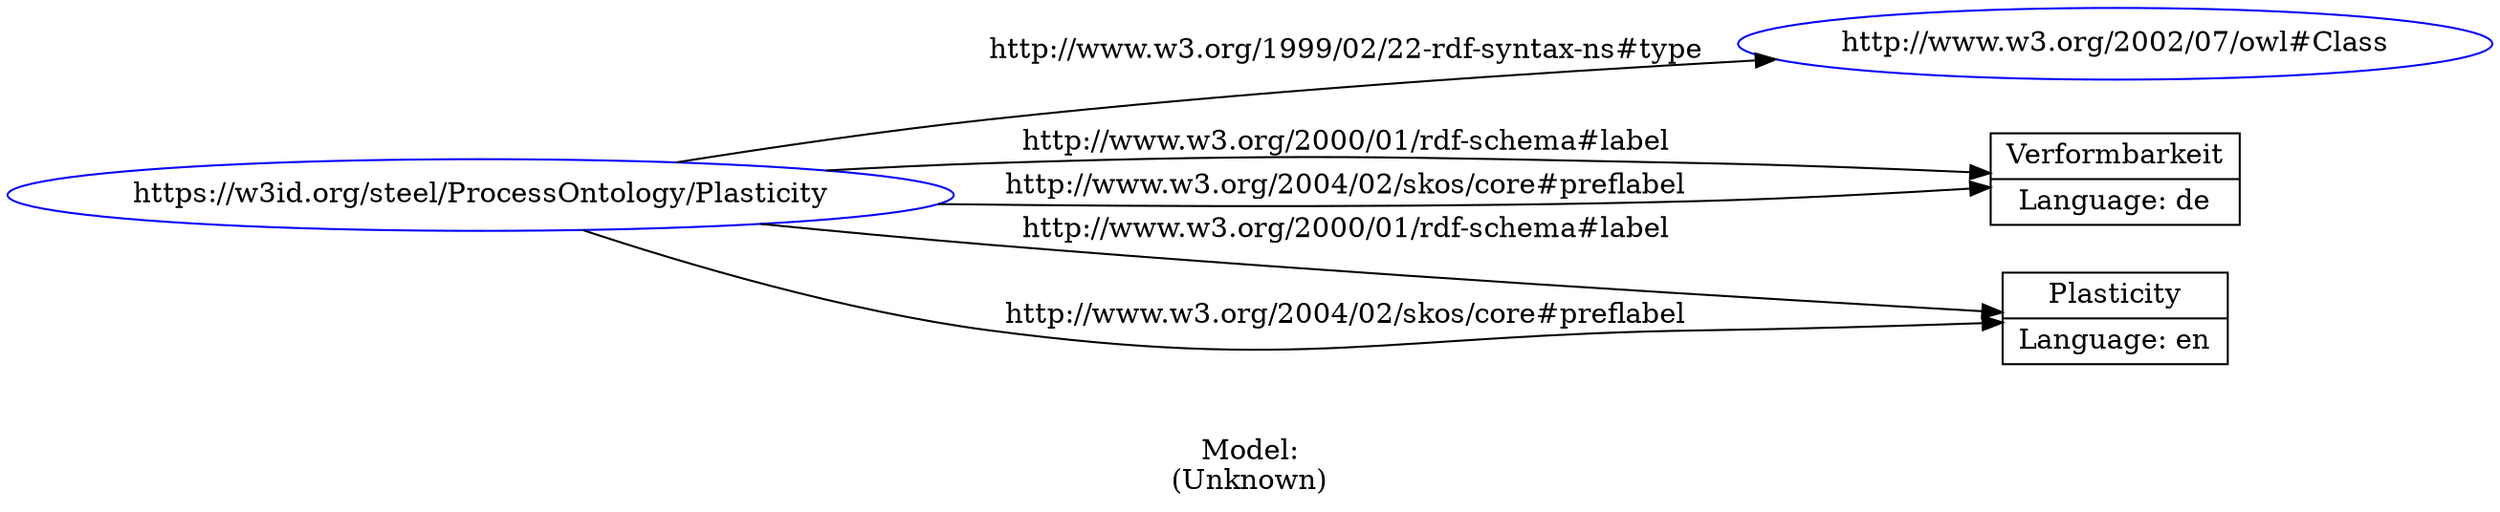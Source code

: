 digraph {
	rankdir = LR;
	charset="utf-8";

	"Rhttps://w3id.org/steel/ProcessOntology/Plasticity" -> "Rhttp://www.w3.org/2002/07/owl#Class" [ label="http://www.w3.org/1999/02/22-rdf-syntax-ns#type" ];
	"Rhttps://w3id.org/steel/ProcessOntology/Plasticity" -> "LVerformbarkeit|Language: de" [ label="http://www.w3.org/2000/01/rdf-schema#label" ];
	"Rhttps://w3id.org/steel/ProcessOntology/Plasticity" -> "LPlasticity|Language: en" [ label="http://www.w3.org/2000/01/rdf-schema#label" ];
	"Rhttps://w3id.org/steel/ProcessOntology/Plasticity" -> "LVerformbarkeit|Language: de" [ label="http://www.w3.org/2004/02/skos/core#preflabel" ];
	"Rhttps://w3id.org/steel/ProcessOntology/Plasticity" -> "LPlasticity|Language: en" [ label="http://www.w3.org/2004/02/skos/core#preflabel" ];

	// Resources
	"Rhttps://w3id.org/steel/ProcessOntology/Plasticity" [ label="https://w3id.org/steel/ProcessOntology/Plasticity", shape = ellipse, color = blue ];
	"Rhttp://www.w3.org/2002/07/owl#Class" [ label="http://www.w3.org/2002/07/owl#Class", shape = ellipse, color = blue ];

	// Anonymous nodes

	// Literals
	"LVerformbarkeit|Language: de" [ label="Verformbarkeit|Language: de", shape = record ];
	"LPlasticity|Language: en" [ label="Plasticity|Language: en", shape = record ];

	label="\n\nModel:\n(Unknown)";
}
